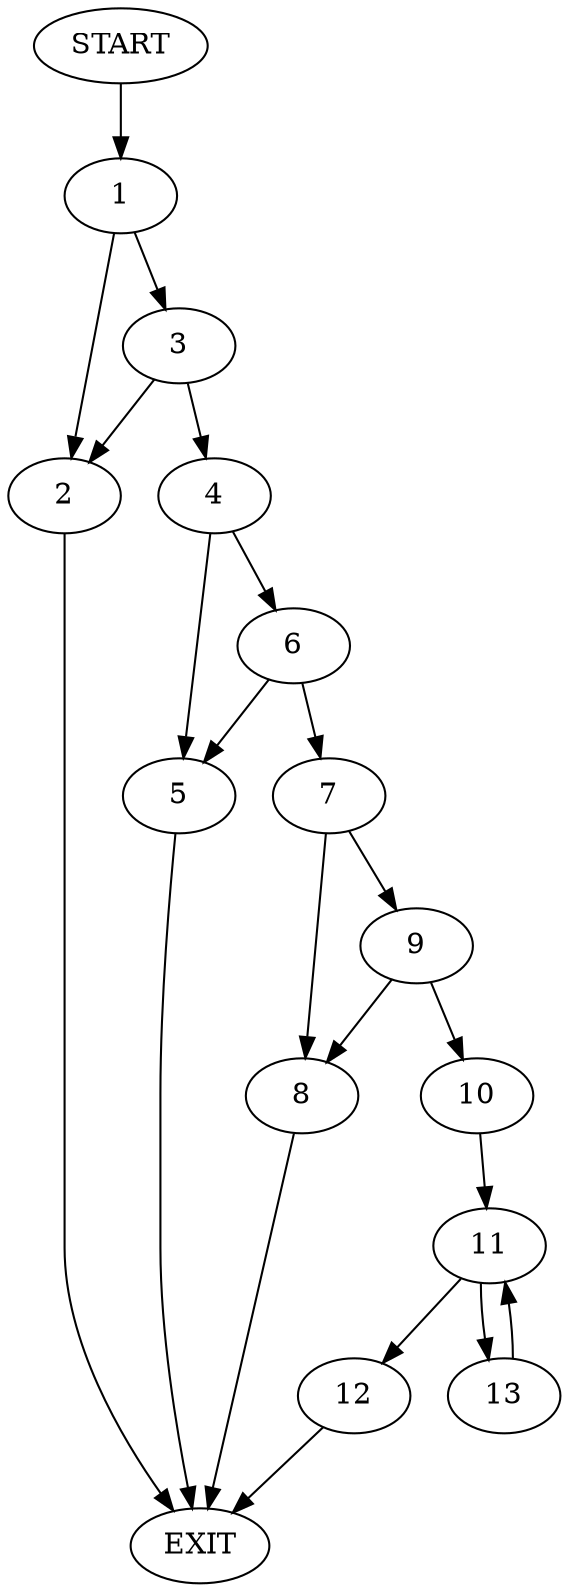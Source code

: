 digraph {
0 [label="START"]
14 [label="EXIT"]
0 -> 1
1 -> 2
1 -> 3
2 -> 14
3 -> 2
3 -> 4
4 -> 5
4 -> 6
5 -> 14
6 -> 7
6 -> 5
7 -> 8
7 -> 9
8 -> 14
9 -> 10
9 -> 8
10 -> 11
11 -> 12
11 -> 13
13 -> 11
12 -> 14
}

